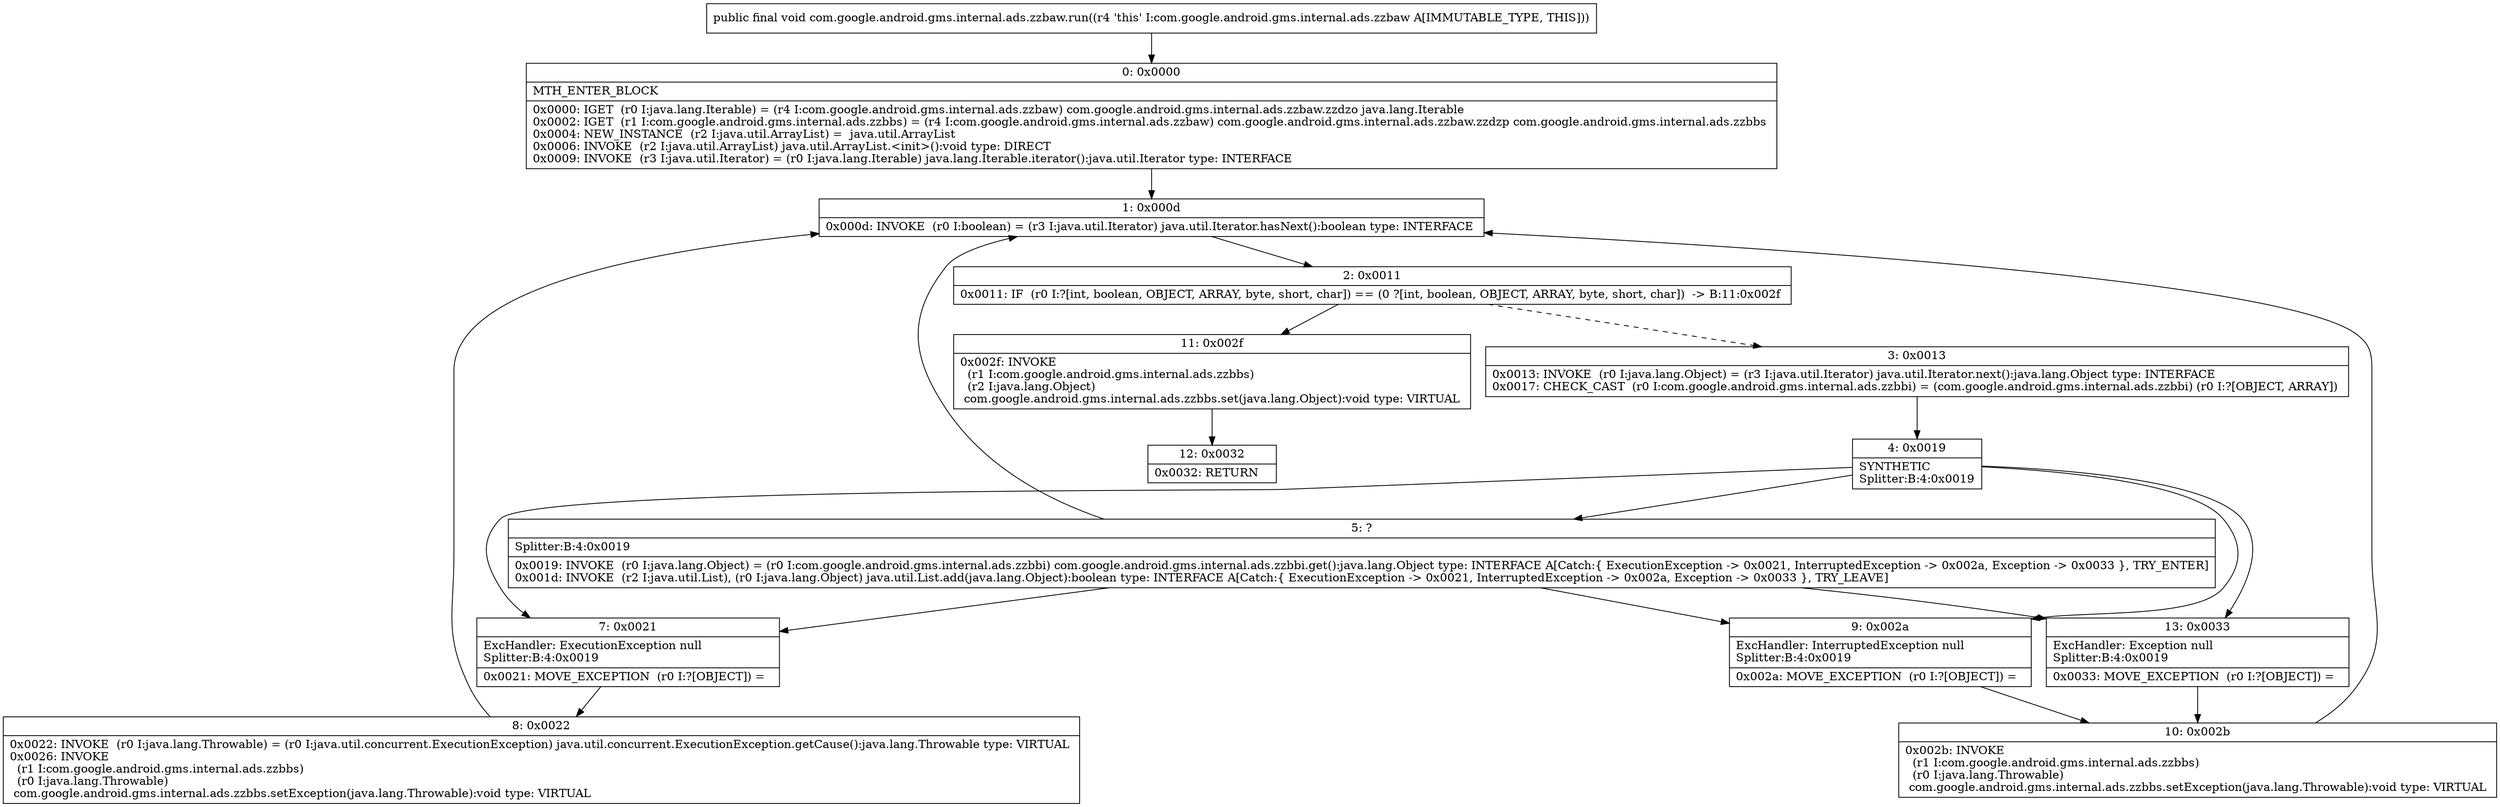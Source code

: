 digraph "CFG forcom.google.android.gms.internal.ads.zzbaw.run()V" {
Node_0 [shape=record,label="{0\:\ 0x0000|MTH_ENTER_BLOCK\l|0x0000: IGET  (r0 I:java.lang.Iterable) = (r4 I:com.google.android.gms.internal.ads.zzbaw) com.google.android.gms.internal.ads.zzbaw.zzdzo java.lang.Iterable \l0x0002: IGET  (r1 I:com.google.android.gms.internal.ads.zzbbs) = (r4 I:com.google.android.gms.internal.ads.zzbaw) com.google.android.gms.internal.ads.zzbaw.zzdzp com.google.android.gms.internal.ads.zzbbs \l0x0004: NEW_INSTANCE  (r2 I:java.util.ArrayList) =  java.util.ArrayList \l0x0006: INVOKE  (r2 I:java.util.ArrayList) java.util.ArrayList.\<init\>():void type: DIRECT \l0x0009: INVOKE  (r3 I:java.util.Iterator) = (r0 I:java.lang.Iterable) java.lang.Iterable.iterator():java.util.Iterator type: INTERFACE \l}"];
Node_1 [shape=record,label="{1\:\ 0x000d|0x000d: INVOKE  (r0 I:boolean) = (r3 I:java.util.Iterator) java.util.Iterator.hasNext():boolean type: INTERFACE \l}"];
Node_2 [shape=record,label="{2\:\ 0x0011|0x0011: IF  (r0 I:?[int, boolean, OBJECT, ARRAY, byte, short, char]) == (0 ?[int, boolean, OBJECT, ARRAY, byte, short, char])  \-\> B:11:0x002f \l}"];
Node_3 [shape=record,label="{3\:\ 0x0013|0x0013: INVOKE  (r0 I:java.lang.Object) = (r3 I:java.util.Iterator) java.util.Iterator.next():java.lang.Object type: INTERFACE \l0x0017: CHECK_CAST  (r0 I:com.google.android.gms.internal.ads.zzbbi) = (com.google.android.gms.internal.ads.zzbbi) (r0 I:?[OBJECT, ARRAY]) \l}"];
Node_4 [shape=record,label="{4\:\ 0x0019|SYNTHETIC\lSplitter:B:4:0x0019\l}"];
Node_5 [shape=record,label="{5\:\ ?|Splitter:B:4:0x0019\l|0x0019: INVOKE  (r0 I:java.lang.Object) = (r0 I:com.google.android.gms.internal.ads.zzbbi) com.google.android.gms.internal.ads.zzbbi.get():java.lang.Object type: INTERFACE A[Catch:\{ ExecutionException \-\> 0x0021, InterruptedException \-\> 0x002a, Exception \-\> 0x0033 \}, TRY_ENTER]\l0x001d: INVOKE  (r2 I:java.util.List), (r0 I:java.lang.Object) java.util.List.add(java.lang.Object):boolean type: INTERFACE A[Catch:\{ ExecutionException \-\> 0x0021, InterruptedException \-\> 0x002a, Exception \-\> 0x0033 \}, TRY_LEAVE]\l}"];
Node_7 [shape=record,label="{7\:\ 0x0021|ExcHandler: ExecutionException null\lSplitter:B:4:0x0019\l|0x0021: MOVE_EXCEPTION  (r0 I:?[OBJECT]) =  \l}"];
Node_8 [shape=record,label="{8\:\ 0x0022|0x0022: INVOKE  (r0 I:java.lang.Throwable) = (r0 I:java.util.concurrent.ExecutionException) java.util.concurrent.ExecutionException.getCause():java.lang.Throwable type: VIRTUAL \l0x0026: INVOKE  \l  (r1 I:com.google.android.gms.internal.ads.zzbbs)\l  (r0 I:java.lang.Throwable)\l com.google.android.gms.internal.ads.zzbbs.setException(java.lang.Throwable):void type: VIRTUAL \l}"];
Node_9 [shape=record,label="{9\:\ 0x002a|ExcHandler: InterruptedException null\lSplitter:B:4:0x0019\l|0x002a: MOVE_EXCEPTION  (r0 I:?[OBJECT]) =  \l}"];
Node_10 [shape=record,label="{10\:\ 0x002b|0x002b: INVOKE  \l  (r1 I:com.google.android.gms.internal.ads.zzbbs)\l  (r0 I:java.lang.Throwable)\l com.google.android.gms.internal.ads.zzbbs.setException(java.lang.Throwable):void type: VIRTUAL \l}"];
Node_11 [shape=record,label="{11\:\ 0x002f|0x002f: INVOKE  \l  (r1 I:com.google.android.gms.internal.ads.zzbbs)\l  (r2 I:java.lang.Object)\l com.google.android.gms.internal.ads.zzbbs.set(java.lang.Object):void type: VIRTUAL \l}"];
Node_12 [shape=record,label="{12\:\ 0x0032|0x0032: RETURN   \l}"];
Node_13 [shape=record,label="{13\:\ 0x0033|ExcHandler: Exception null\lSplitter:B:4:0x0019\l|0x0033: MOVE_EXCEPTION  (r0 I:?[OBJECT]) =  \l}"];
MethodNode[shape=record,label="{public final void com.google.android.gms.internal.ads.zzbaw.run((r4 'this' I:com.google.android.gms.internal.ads.zzbaw A[IMMUTABLE_TYPE, THIS])) }"];
MethodNode -> Node_0;
Node_0 -> Node_1;
Node_1 -> Node_2;
Node_2 -> Node_3[style=dashed];
Node_2 -> Node_11;
Node_3 -> Node_4;
Node_4 -> Node_5;
Node_4 -> Node_7;
Node_4 -> Node_9;
Node_4 -> Node_13;
Node_5 -> Node_7;
Node_5 -> Node_9;
Node_5 -> Node_13;
Node_5 -> Node_1;
Node_7 -> Node_8;
Node_8 -> Node_1;
Node_9 -> Node_10;
Node_10 -> Node_1;
Node_11 -> Node_12;
Node_13 -> Node_10;
}

